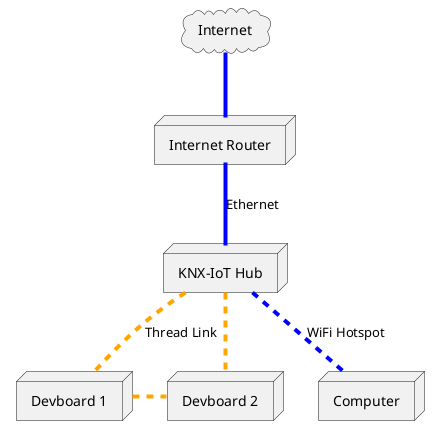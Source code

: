 @startuml

cloud "Internet" as inet

node "Internet Router" as inet_r

node "KNX-IoT Hub" as br

node "Devboard 1" as router
node "Devboard 2" as router2

node "Computer" as computer

inet -[#blue,thickness=4]- inet_r
inet_r -[#blue,thickness=4]- br : Ethernet
br -[#blue,dashed,thickness=4]- computer: WiFi Hotspot
br -[#orange,dashed,thickness=4]- router : Thread Link
router -[#orange,dashed,thickness=4] router2
br -[#orange,dashed,thickness=4]- router2

@enduml